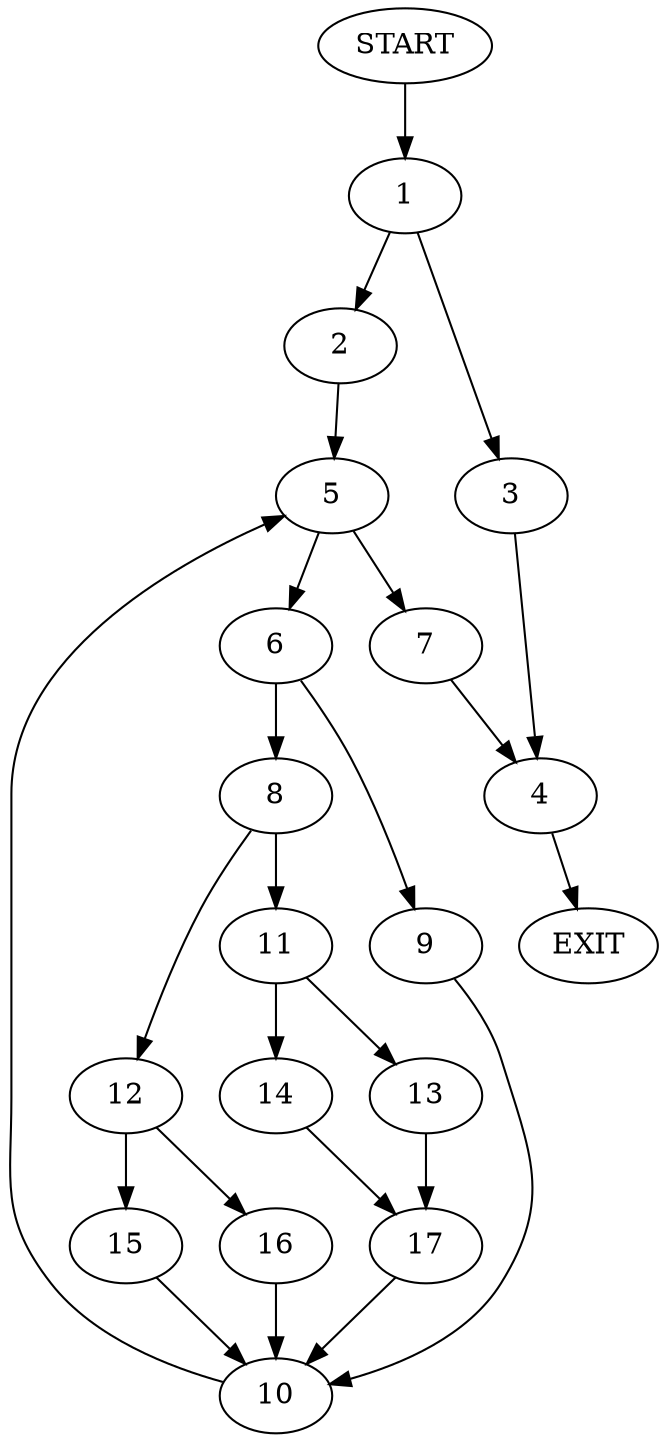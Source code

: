 digraph {
0 [label="START"]
18 [label="EXIT"]
0 -> 1
1 -> 2
1 -> 3
3 -> 4
2 -> 5
4 -> 18
5 -> 6
5 -> 7
6 -> 8
6 -> 9
7 -> 4
9 -> 10
8 -> 11
8 -> 12
10 -> 5
11 -> 13
11 -> 14
12 -> 15
12 -> 16
13 -> 17
14 -> 17
17 -> 10
16 -> 10
15 -> 10
}
